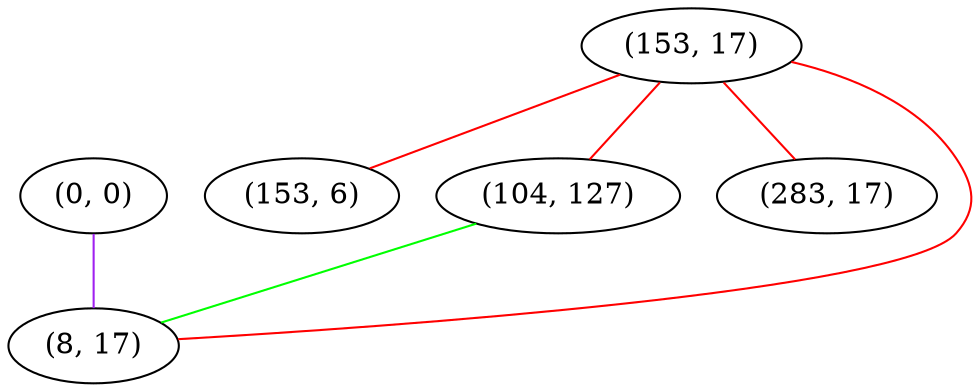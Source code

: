 graph "" {
"(0, 0)";
"(153, 17)";
"(153, 6)";
"(104, 127)";
"(283, 17)";
"(8, 17)";
"(0, 0)" -- "(8, 17)"  [color=purple, key=0, weight=4];
"(153, 17)" -- "(8, 17)"  [color=red, key=0, weight=1];
"(153, 17)" -- "(283, 17)"  [color=red, key=0, weight=1];
"(153, 17)" -- "(153, 6)"  [color=red, key=0, weight=1];
"(153, 17)" -- "(104, 127)"  [color=red, key=0, weight=1];
"(104, 127)" -- "(8, 17)"  [color=green, key=0, weight=2];
}
